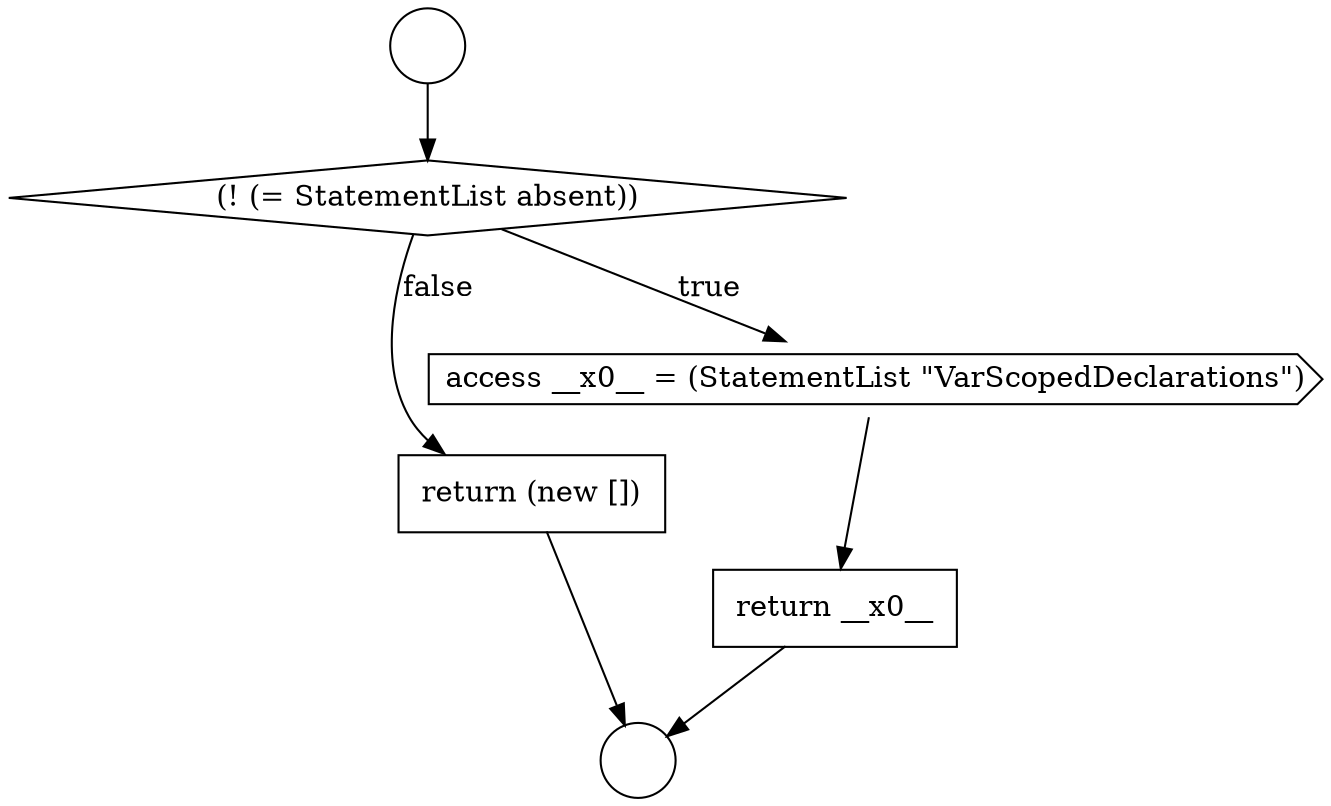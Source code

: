 digraph {
  node7092 [shape=diamond, label=<<font color="black">(! (= StatementList absent))</font>> color="black" fillcolor="white" style=filled]
  node7095 [shape=none, margin=0, label=<<font color="black">
    <table border="0" cellborder="1" cellspacing="0" cellpadding="10">
      <tr><td align="left">return (new [])</td></tr>
    </table>
  </font>> color="black" fillcolor="white" style=filled]
  node7091 [shape=circle label=" " color="black" fillcolor="white" style=filled]
  node7094 [shape=none, margin=0, label=<<font color="black">
    <table border="0" cellborder="1" cellspacing="0" cellpadding="10">
      <tr><td align="left">return __x0__</td></tr>
    </table>
  </font>> color="black" fillcolor="white" style=filled]
  node7090 [shape=circle label=" " color="black" fillcolor="white" style=filled]
  node7093 [shape=cds, label=<<font color="black">access __x0__ = (StatementList &quot;VarScopedDeclarations&quot;)</font>> color="black" fillcolor="white" style=filled]
  node7095 -> node7091 [ color="black"]
  node7093 -> node7094 [ color="black"]
  node7092 -> node7093 [label=<<font color="black">true</font>> color="black"]
  node7092 -> node7095 [label=<<font color="black">false</font>> color="black"]
  node7094 -> node7091 [ color="black"]
  node7090 -> node7092 [ color="black"]
}
